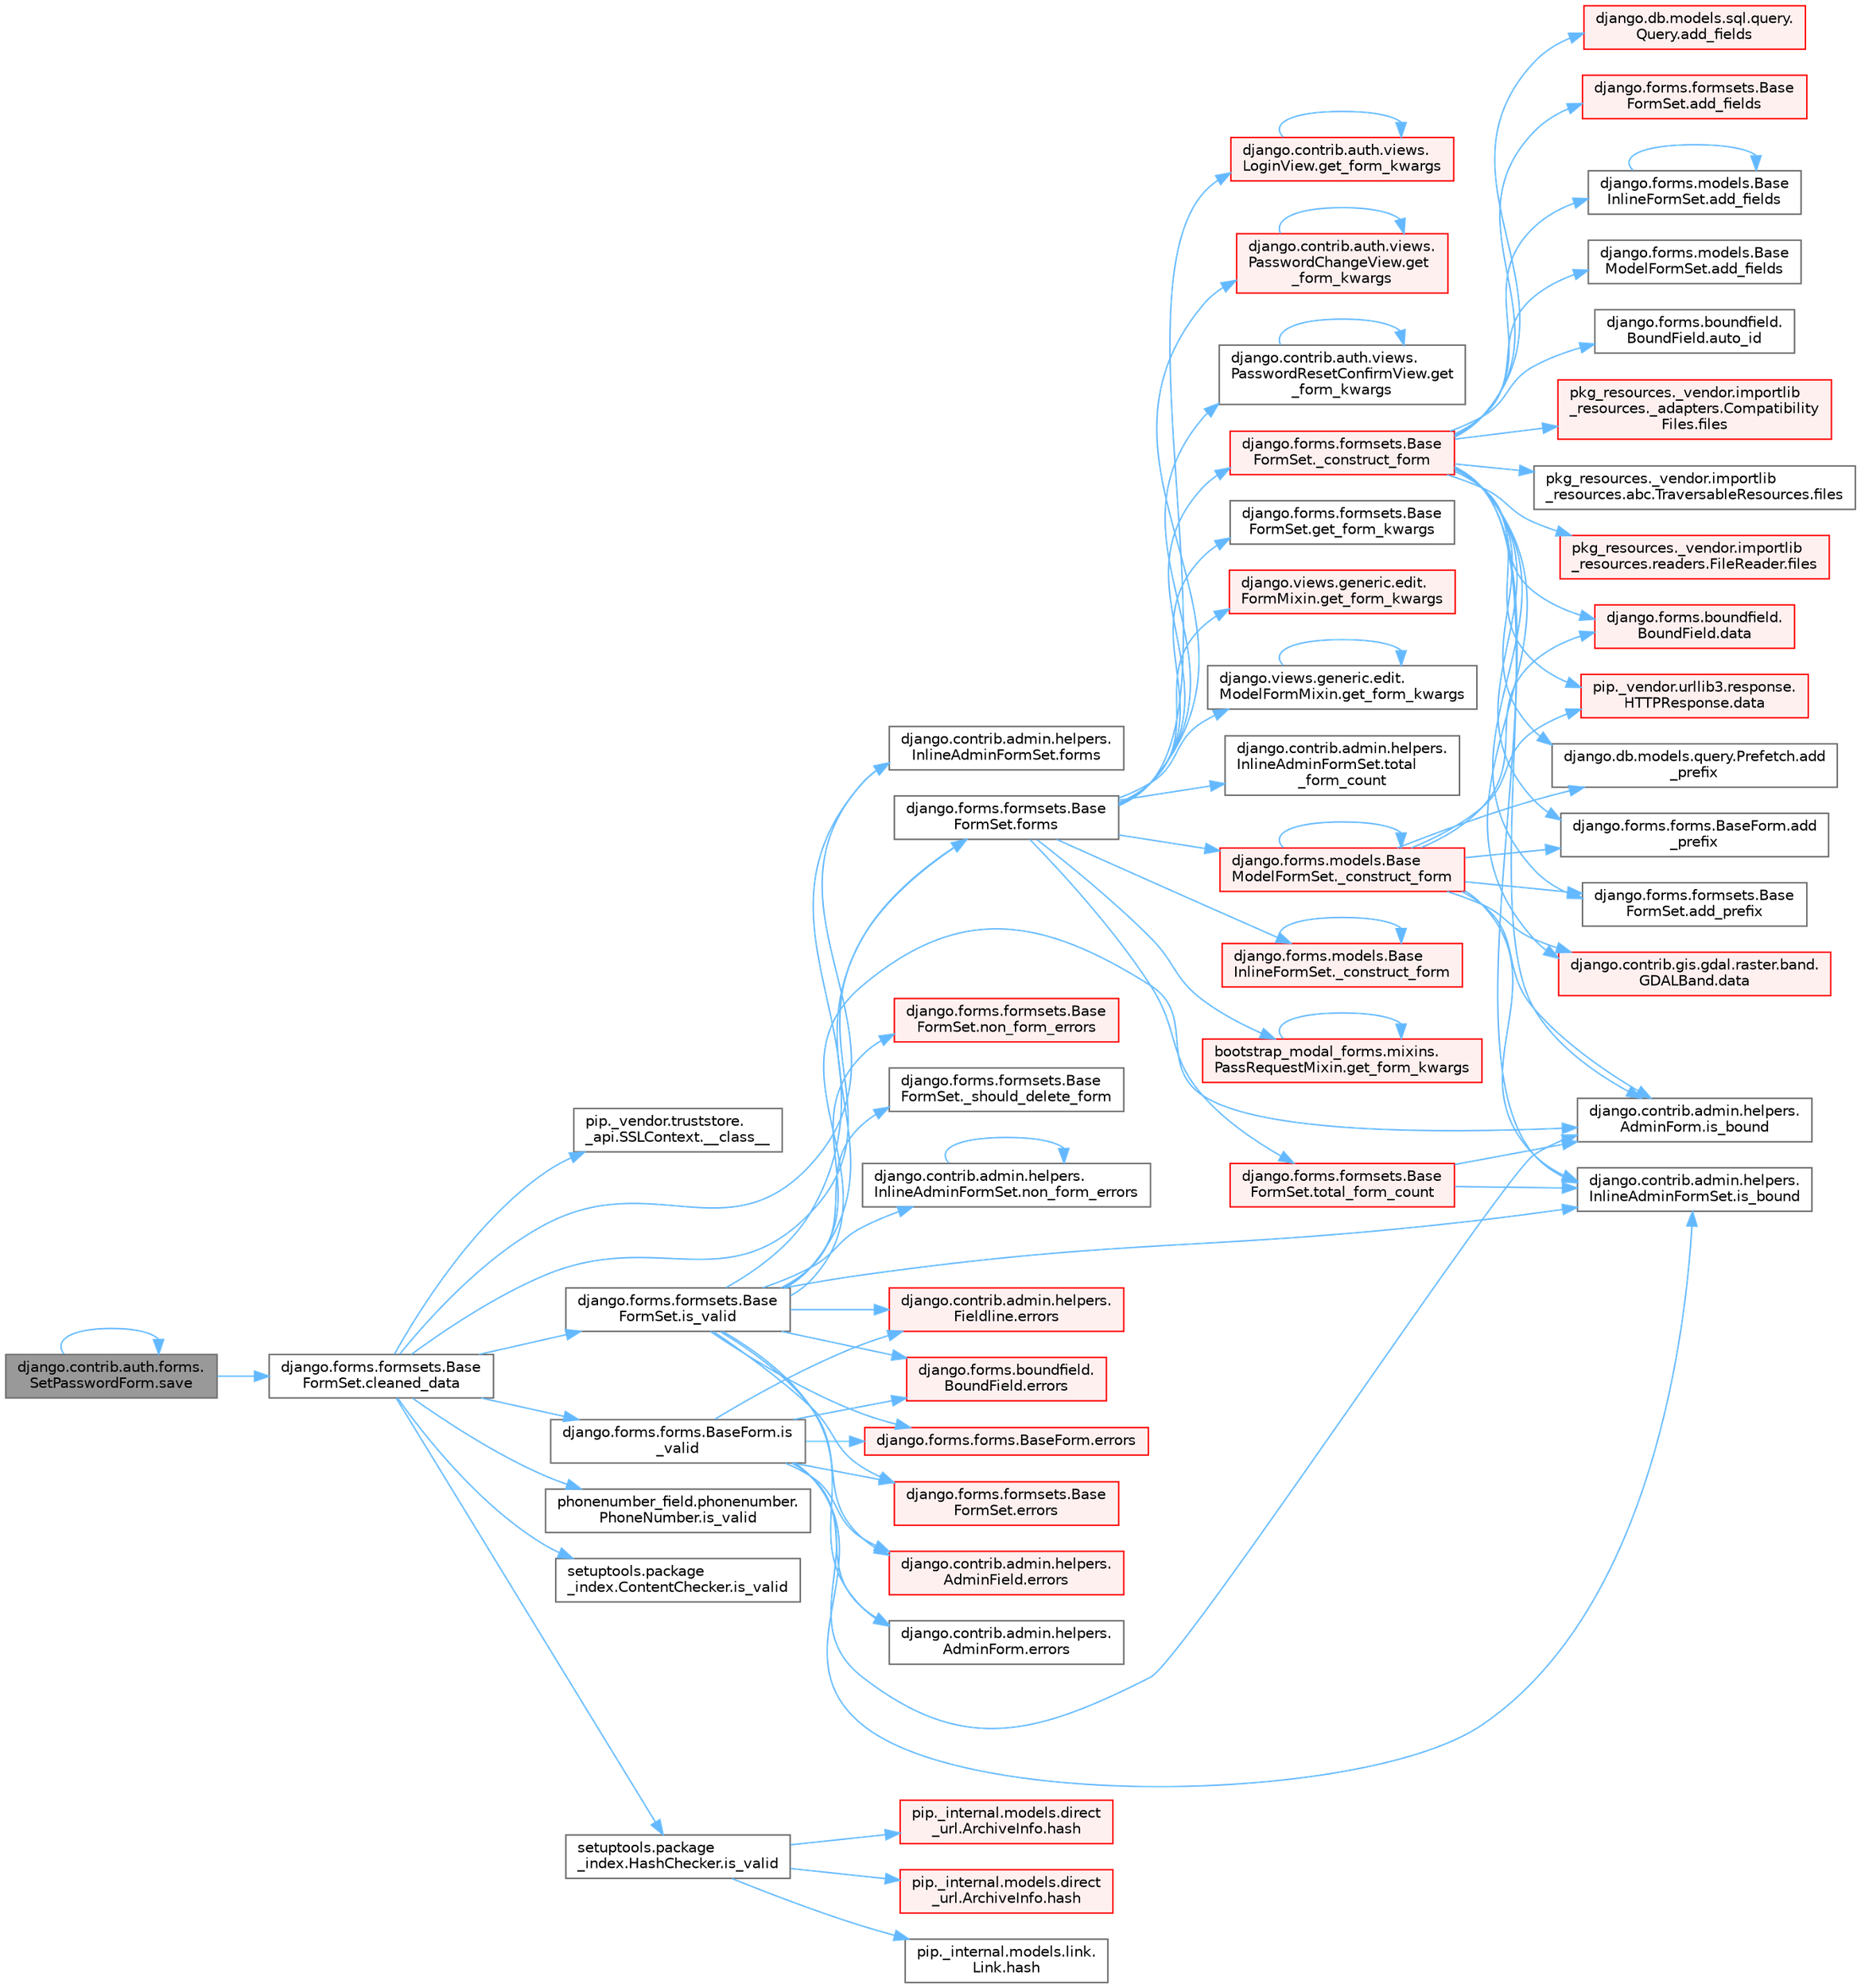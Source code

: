 digraph "django.contrib.auth.forms.SetPasswordForm.save"
{
 // LATEX_PDF_SIZE
  bgcolor="transparent";
  edge [fontname=Helvetica,fontsize=10,labelfontname=Helvetica,labelfontsize=10];
  node [fontname=Helvetica,fontsize=10,shape=box,height=0.2,width=0.4];
  rankdir="LR";
  Node1 [id="Node000001",label="django.contrib.auth.forms.\lSetPasswordForm.save",height=0.2,width=0.4,color="gray40", fillcolor="grey60", style="filled", fontcolor="black",tooltip=" "];
  Node1 -> Node2 [id="edge1_Node000001_Node000002",color="steelblue1",style="solid",tooltip=" "];
  Node2 [id="Node000002",label="django.forms.formsets.Base\lFormSet.cleaned_data",height=0.2,width=0.4,color="grey40", fillcolor="white", style="filled",URL="$classdjango_1_1forms_1_1formsets_1_1_base_form_set.html#ae51d85dd3faa160668adba372c4e87f7",tooltip=" "];
  Node2 -> Node3 [id="edge2_Node000002_Node000003",color="steelblue1",style="solid",tooltip=" "];
  Node3 [id="Node000003",label="pip._vendor.truststore.\l_api.SSLContext.__class__",height=0.2,width=0.4,color="grey40", fillcolor="white", style="filled",URL="$classpip_1_1__vendor_1_1truststore_1_1__api_1_1_s_s_l_context.html#a530861514f31eabaa3f513557d6e66de",tooltip=" "];
  Node2 -> Node4 [id="edge3_Node000002_Node000004",color="steelblue1",style="solid",tooltip=" "];
  Node4 [id="Node000004",label="django.contrib.admin.helpers.\lInlineAdminFormSet.forms",height=0.2,width=0.4,color="grey40", fillcolor="white", style="filled",URL="$classdjango_1_1contrib_1_1admin_1_1helpers_1_1_inline_admin_form_set.html#aab73a19b39b7eac47d39c4fe6b21ca51",tooltip=" "];
  Node2 -> Node5 [id="edge4_Node000002_Node000005",color="steelblue1",style="solid",tooltip=" "];
  Node5 [id="Node000005",label="django.forms.formsets.Base\lFormSet.forms",height=0.2,width=0.4,color="grey40", fillcolor="white", style="filled",URL="$classdjango_1_1forms_1_1formsets_1_1_base_form_set.html#a398234150267aa3c6dceaa20a7a507f1",tooltip=" "];
  Node5 -> Node6 [id="edge5_Node000005_Node000006",color="steelblue1",style="solid",tooltip=" "];
  Node6 [id="Node000006",label="django.forms.formsets.Base\lFormSet._construct_form",height=0.2,width=0.4,color="red", fillcolor="#FFF0F0", style="filled",URL="$classdjango_1_1forms_1_1formsets_1_1_base_form_set.html#a4a92b0779a5f5964325e73f9c8521fe8",tooltip=" "];
  Node6 -> Node7 [id="edge6_Node000006_Node000007",color="steelblue1",style="solid",tooltip=" "];
  Node7 [id="Node000007",label="django.db.models.sql.query.\lQuery.add_fields",height=0.2,width=0.4,color="red", fillcolor="#FFF0F0", style="filled",URL="$classdjango_1_1db_1_1models_1_1sql_1_1query_1_1_query.html#a86b6a93688b1029c5cc8095a6bc8b683",tooltip=" "];
  Node6 -> Node4486 [id="edge7_Node000006_Node004486",color="steelblue1",style="solid",tooltip=" "];
  Node4486 [id="Node004486",label="django.forms.formsets.Base\lFormSet.add_fields",height=0.2,width=0.4,color="red", fillcolor="#FFF0F0", style="filled",URL="$classdjango_1_1forms_1_1formsets_1_1_base_form_set.html#a9db7c4b565cef620c0195e8f424c3861",tooltip=" "];
  Node6 -> Node4489 [id="edge8_Node000006_Node004489",color="steelblue1",style="solid",tooltip=" "];
  Node4489 [id="Node004489",label="django.forms.models.Base\lInlineFormSet.add_fields",height=0.2,width=0.4,color="grey40", fillcolor="white", style="filled",URL="$classdjango_1_1forms_1_1models_1_1_base_inline_form_set.html#a8e14729fad18b2b23207dfeaffc15cb1",tooltip=" "];
  Node4489 -> Node4489 [id="edge9_Node004489_Node004489",color="steelblue1",style="solid",tooltip=" "];
  Node6 -> Node4490 [id="edge10_Node000006_Node004490",color="steelblue1",style="solid",tooltip=" "];
  Node4490 [id="Node004490",label="django.forms.models.Base\lModelFormSet.add_fields",height=0.2,width=0.4,color="grey40", fillcolor="white", style="filled",URL="$classdjango_1_1forms_1_1models_1_1_base_model_form_set.html#a7cbfcd0996447218ac3164fd6a1305bc",tooltip=" "];
  Node6 -> Node4491 [id="edge11_Node000006_Node004491",color="steelblue1",style="solid",tooltip=" "];
  Node4491 [id="Node004491",label="django.db.models.query.Prefetch.add\l_prefix",height=0.2,width=0.4,color="grey40", fillcolor="white", style="filled",URL="$classdjango_1_1db_1_1models_1_1query_1_1_prefetch.html#afb4d279a423967d5f32da91385163ef5",tooltip=" "];
  Node6 -> Node4492 [id="edge12_Node000006_Node004492",color="steelblue1",style="solid",tooltip=" "];
  Node4492 [id="Node004492",label="django.forms.forms.BaseForm.add\l_prefix",height=0.2,width=0.4,color="grey40", fillcolor="white", style="filled",URL="$classdjango_1_1forms_1_1forms_1_1_base_form.html#ae40cfd5224bffe1e658208d9733eb1cf",tooltip=" "];
  Node6 -> Node2253 [id="edge13_Node000006_Node002253",color="steelblue1",style="solid",tooltip=" "];
  Node2253 [id="Node002253",label="django.forms.formsets.Base\lFormSet.add_prefix",height=0.2,width=0.4,color="grey40", fillcolor="white", style="filled",URL="$classdjango_1_1forms_1_1formsets_1_1_base_form_set.html#a0498beaa50e1791022fde719a1e28ab8",tooltip=" "];
  Node6 -> Node1656 [id="edge14_Node000006_Node001656",color="steelblue1",style="solid",tooltip=" "];
  Node1656 [id="Node001656",label="django.forms.boundfield.\lBoundField.auto_id",height=0.2,width=0.4,color="grey40", fillcolor="white", style="filled",URL="$classdjango_1_1forms_1_1boundfield_1_1_bound_field.html#ae7b115e17041dcc8625b27f5e055a47c",tooltip=" "];
  Node6 -> Node274 [id="edge15_Node000006_Node000274",color="steelblue1",style="solid",tooltip=" "];
  Node274 [id="Node000274",label="django.contrib.gis.gdal.raster.band.\lGDALBand.data",height=0.2,width=0.4,color="red", fillcolor="#FFF0F0", style="filled",URL="$classdjango_1_1contrib_1_1gis_1_1gdal_1_1raster_1_1band_1_1_g_d_a_l_band.html#a5d37dc4c4d5a50a21b75460e75f9ee4d",tooltip=" "];
  Node6 -> Node352 [id="edge16_Node000006_Node000352",color="steelblue1",style="solid",tooltip=" "];
  Node352 [id="Node000352",label="django.forms.boundfield.\lBoundField.data",height=0.2,width=0.4,color="red", fillcolor="#FFF0F0", style="filled",URL="$classdjango_1_1forms_1_1boundfield_1_1_bound_field.html#ad38e19a5099c352218e82322f47b020c",tooltip=" "];
  Node6 -> Node353 [id="edge17_Node000006_Node000353",color="steelblue1",style="solid",tooltip=" "];
  Node353 [id="Node000353",label="pip._vendor.urllib3.response.\lHTTPResponse.data",height=0.2,width=0.4,color="red", fillcolor="#FFF0F0", style="filled",URL="$classpip_1_1__vendor_1_1urllib3_1_1response_1_1_h_t_t_p_response.html#abf3c538704803faf453331b0031f3bdd",tooltip=" "];
  Node6 -> Node2475 [id="edge18_Node000006_Node002475",color="steelblue1",style="solid",tooltip=" "];
  Node2475 [id="Node002475",label="pkg_resources._vendor.importlib\l_resources._adapters.Compatibility\lFiles.files",height=0.2,width=0.4,color="red", fillcolor="#FFF0F0", style="filled",URL="$classpkg__resources_1_1__vendor_1_1importlib__resources_1_1__adapters_1_1_compatibility_files.html#a8b9d338ee8b5f6f2b1b612d2835a5528",tooltip=" "];
  Node6 -> Node2476 [id="edge19_Node000006_Node002476",color="steelblue1",style="solid",tooltip=" "];
  Node2476 [id="Node002476",label="pkg_resources._vendor.importlib\l_resources.abc.TraversableResources.files",height=0.2,width=0.4,color="grey40", fillcolor="white", style="filled",URL="$classpkg__resources_1_1__vendor_1_1importlib__resources_1_1abc_1_1_traversable_resources.html#a355a5579db7885b20dd95b6175965f5b",tooltip=" "];
  Node6 -> Node2477 [id="edge20_Node000006_Node002477",color="steelblue1",style="solid",tooltip=" "];
  Node2477 [id="Node002477",label="pkg_resources._vendor.importlib\l_resources.readers.FileReader.files",height=0.2,width=0.4,color="red", fillcolor="#FFF0F0", style="filled",URL="$classpkg__resources_1_1__vendor_1_1importlib__resources_1_1readers_1_1_file_reader.html#ac80e1e3a22d012bbfb5f1b7a753bab21",tooltip=" "];
  Node6 -> Node2249 [id="edge21_Node000006_Node002249",color="steelblue1",style="solid",tooltip=" "];
  Node2249 [id="Node002249",label="django.contrib.admin.helpers.\lAdminForm.is_bound",height=0.2,width=0.4,color="grey40", fillcolor="white", style="filled",URL="$classdjango_1_1contrib_1_1admin_1_1helpers_1_1_admin_form.html#a3db6718d4233338252982b87421a1ae9",tooltip=" "];
  Node6 -> Node2250 [id="edge22_Node000006_Node002250",color="steelblue1",style="solid",tooltip=" "];
  Node2250 [id="Node002250",label="django.contrib.admin.helpers.\lInlineAdminFormSet.is_bound",height=0.2,width=0.4,color="grey40", fillcolor="white", style="filled",URL="$classdjango_1_1contrib_1_1admin_1_1helpers_1_1_inline_admin_form_set.html#a54ae697ea028b7ed3e193f059bc54a71",tooltip=" "];
  Node5 -> Node4493 [id="edge23_Node000005_Node004493",color="steelblue1",style="solid",tooltip=" "];
  Node4493 [id="Node004493",label="django.forms.models.Base\lInlineFormSet._construct_form",height=0.2,width=0.4,color="red", fillcolor="#FFF0F0", style="filled",URL="$classdjango_1_1forms_1_1models_1_1_base_inline_form_set.html#aed181a723beea830c7e6334b2aa775c3",tooltip=" "];
  Node4493 -> Node4493 [id="edge24_Node004493_Node004493",color="steelblue1",style="solid",tooltip=" "];
  Node5 -> Node4494 [id="edge25_Node000005_Node004494",color="steelblue1",style="solid",tooltip=" "];
  Node4494 [id="Node004494",label="django.forms.models.Base\lModelFormSet._construct_form",height=0.2,width=0.4,color="red", fillcolor="#FFF0F0", style="filled",URL="$classdjango_1_1forms_1_1models_1_1_base_model_form_set.html#a2318f52c4f2963f7674c8e15e2f3c324",tooltip=" "];
  Node4494 -> Node4494 [id="edge26_Node004494_Node004494",color="steelblue1",style="solid",tooltip=" "];
  Node4494 -> Node4491 [id="edge27_Node004494_Node004491",color="steelblue1",style="solid",tooltip=" "];
  Node4494 -> Node4492 [id="edge28_Node004494_Node004492",color="steelblue1",style="solid",tooltip=" "];
  Node4494 -> Node2253 [id="edge29_Node004494_Node002253",color="steelblue1",style="solid",tooltip=" "];
  Node4494 -> Node274 [id="edge30_Node004494_Node000274",color="steelblue1",style="solid",tooltip=" "];
  Node4494 -> Node352 [id="edge31_Node004494_Node000352",color="steelblue1",style="solid",tooltip=" "];
  Node4494 -> Node353 [id="edge32_Node004494_Node000353",color="steelblue1",style="solid",tooltip=" "];
  Node4494 -> Node2249 [id="edge33_Node004494_Node002249",color="steelblue1",style="solid",tooltip=" "];
  Node4494 -> Node2250 [id="edge34_Node004494_Node002250",color="steelblue1",style="solid",tooltip=" "];
  Node5 -> Node1959 [id="edge35_Node000005_Node001959",color="steelblue1",style="solid",tooltip=" "];
  Node1959 [id="Node001959",label="bootstrap_modal_forms.mixins.\lPassRequestMixin.get_form_kwargs",height=0.2,width=0.4,color="red", fillcolor="#FFF0F0", style="filled",URL="$classbootstrap__modal__forms_1_1mixins_1_1_pass_request_mixin.html#ad4ae849823f332bb1016a8508cb34ee3",tooltip=" "];
  Node1959 -> Node1959 [id="edge36_Node001959_Node001959",color="steelblue1",style="solid",tooltip=" "];
  Node5 -> Node1960 [id="edge37_Node000005_Node001960",color="steelblue1",style="solid",tooltip=" "];
  Node1960 [id="Node001960",label="django.contrib.auth.views.\lLoginView.get_form_kwargs",height=0.2,width=0.4,color="red", fillcolor="#FFF0F0", style="filled",URL="$classdjango_1_1contrib_1_1auth_1_1views_1_1_login_view.html#a2eba98b8c16c8a98348679ea2c921d25",tooltip=" "];
  Node1960 -> Node1960 [id="edge38_Node001960_Node001960",color="steelblue1",style="solid",tooltip=" "];
  Node5 -> Node1961 [id="edge39_Node000005_Node001961",color="steelblue1",style="solid",tooltip=" "];
  Node1961 [id="Node001961",label="django.contrib.auth.views.\lPasswordChangeView.get\l_form_kwargs",height=0.2,width=0.4,color="red", fillcolor="#FFF0F0", style="filled",URL="$classdjango_1_1contrib_1_1auth_1_1views_1_1_password_change_view.html#a553cf3e37e5a2c05db774e580cbcc038",tooltip=" "];
  Node1961 -> Node1961 [id="edge40_Node001961_Node001961",color="steelblue1",style="solid",tooltip=" "];
  Node5 -> Node1962 [id="edge41_Node000005_Node001962",color="steelblue1",style="solid",tooltip=" "];
  Node1962 [id="Node001962",label="django.contrib.auth.views.\lPasswordResetConfirmView.get\l_form_kwargs",height=0.2,width=0.4,color="grey40", fillcolor="white", style="filled",URL="$classdjango_1_1contrib_1_1auth_1_1views_1_1_password_reset_confirm_view.html#a370c4fdedb3f2a2550450e2dbdb1bb80",tooltip=" "];
  Node1962 -> Node1962 [id="edge42_Node001962_Node001962",color="steelblue1",style="solid",tooltip=" "];
  Node5 -> Node1963 [id="edge43_Node000005_Node001963",color="steelblue1",style="solid",tooltip=" "];
  Node1963 [id="Node001963",label="django.forms.formsets.Base\lFormSet.get_form_kwargs",height=0.2,width=0.4,color="grey40", fillcolor="white", style="filled",URL="$classdjango_1_1forms_1_1formsets_1_1_base_form_set.html#aaae42461c58f5266a1e98419c8f79902",tooltip=" "];
  Node5 -> Node1964 [id="edge44_Node000005_Node001964",color="steelblue1",style="solid",tooltip=" "];
  Node1964 [id="Node001964",label="django.views.generic.edit.\lFormMixin.get_form_kwargs",height=0.2,width=0.4,color="red", fillcolor="#FFF0F0", style="filled",URL="$classdjango_1_1views_1_1generic_1_1edit_1_1_form_mixin.html#a7e8c141b6c4efa8727e7f06322969249",tooltip=" "];
  Node5 -> Node1967 [id="edge45_Node000005_Node001967",color="steelblue1",style="solid",tooltip=" "];
  Node1967 [id="Node001967",label="django.views.generic.edit.\lModelFormMixin.get_form_kwargs",height=0.2,width=0.4,color="grey40", fillcolor="white", style="filled",URL="$classdjango_1_1views_1_1generic_1_1edit_1_1_model_form_mixin.html#acb08afab46e151c93364f9ceca55d786",tooltip=" "];
  Node1967 -> Node1967 [id="edge46_Node001967_Node001967",color="steelblue1",style="solid",tooltip=" "];
  Node5 -> Node2259 [id="edge47_Node000005_Node002259",color="steelblue1",style="solid",tooltip=" "];
  Node2259 [id="Node002259",label="django.contrib.admin.helpers.\lInlineAdminFormSet.total\l_form_count",height=0.2,width=0.4,color="grey40", fillcolor="white", style="filled",URL="$classdjango_1_1contrib_1_1admin_1_1helpers_1_1_inline_admin_form_set.html#a875279fc2106dd77d68f94726a4343b3",tooltip=" "];
  Node5 -> Node2260 [id="edge48_Node000005_Node002260",color="steelblue1",style="solid",tooltip=" "];
  Node2260 [id="Node002260",label="django.forms.formsets.Base\lFormSet.total_form_count",height=0.2,width=0.4,color="red", fillcolor="#FFF0F0", style="filled",URL="$classdjango_1_1forms_1_1formsets_1_1_base_form_set.html#a6f385fb1509469e7b3071b42ad2dc945",tooltip=" "];
  Node2260 -> Node2249 [id="edge49_Node002260_Node002249",color="steelblue1",style="solid",tooltip=" "];
  Node2260 -> Node2250 [id="edge50_Node002260_Node002250",color="steelblue1",style="solid",tooltip=" "];
  Node2 -> Node2223 [id="edge51_Node000002_Node002223",color="steelblue1",style="solid",tooltip=" "];
  Node2223 [id="Node002223",label="django.forms.forms.BaseForm.is\l_valid",height=0.2,width=0.4,color="grey40", fillcolor="white", style="filled",URL="$classdjango_1_1forms_1_1forms_1_1_base_form.html#a8be15c9eaccca682a18c7d3f13802cc4",tooltip=" "];
  Node2223 -> Node522 [id="edge52_Node002223_Node000522",color="steelblue1",style="solid",tooltip=" "];
  Node522 [id="Node000522",label="django.contrib.admin.helpers.\lAdminField.errors",height=0.2,width=0.4,color="red", fillcolor="#FFF0F0", style="filled",URL="$classdjango_1_1contrib_1_1admin_1_1helpers_1_1_admin_field.html#a2ed7041739e06b7ebeb076401379c675",tooltip=" "];
  Node2223 -> Node523 [id="edge53_Node002223_Node000523",color="steelblue1",style="solid",tooltip=" "];
  Node523 [id="Node000523",label="django.contrib.admin.helpers.\lAdminForm.errors",height=0.2,width=0.4,color="grey40", fillcolor="white", style="filled",URL="$classdjango_1_1contrib_1_1admin_1_1helpers_1_1_admin_form.html#a3ccc9540a232de721c24f95c26a2b34a",tooltip=" "];
  Node2223 -> Node524 [id="edge54_Node002223_Node000524",color="steelblue1",style="solid",tooltip=" "];
  Node524 [id="Node000524",label="django.contrib.admin.helpers.\lFieldline.errors",height=0.2,width=0.4,color="red", fillcolor="#FFF0F0", style="filled",URL="$classdjango_1_1contrib_1_1admin_1_1helpers_1_1_fieldline.html#ac0094313ce4b91212414f914a381499d",tooltip=" "];
  Node2223 -> Node539 [id="edge55_Node002223_Node000539",color="steelblue1",style="solid",tooltip=" "];
  Node539 [id="Node000539",label="django.forms.boundfield.\lBoundField.errors",height=0.2,width=0.4,color="red", fillcolor="#FFF0F0", style="filled",URL="$classdjango_1_1forms_1_1boundfield_1_1_bound_field.html#a47569da22ccdcdd1bb15a2506a0a5f6e",tooltip=" "];
  Node2223 -> Node1714 [id="edge56_Node002223_Node001714",color="steelblue1",style="solid",tooltip=" "];
  Node1714 [id="Node001714",label="django.forms.forms.BaseForm.errors",height=0.2,width=0.4,color="red", fillcolor="#FFF0F0", style="filled",URL="$classdjango_1_1forms_1_1forms_1_1_base_form.html#aca47cb75eb6c321d1c429b33eca94d49",tooltip=" "];
  Node2223 -> Node2224 [id="edge57_Node002223_Node002224",color="steelblue1",style="solid",tooltip=" "];
  Node2224 [id="Node002224",label="django.forms.formsets.Base\lFormSet.errors",height=0.2,width=0.4,color="red", fillcolor="#FFF0F0", style="filled",URL="$classdjango_1_1forms_1_1formsets_1_1_base_form_set.html#a9e249e2240c3ae2775249e3d3da42020",tooltip=" "];
  Node2223 -> Node2249 [id="edge58_Node002223_Node002249",color="steelblue1",style="solid",tooltip=" "];
  Node2223 -> Node2250 [id="edge59_Node002223_Node002250",color="steelblue1",style="solid",tooltip=" "];
  Node2 -> Node2261 [id="edge60_Node000002_Node002261",color="steelblue1",style="solid",tooltip=" "];
  Node2261 [id="Node002261",label="django.forms.formsets.Base\lFormSet.is_valid",height=0.2,width=0.4,color="grey40", fillcolor="white", style="filled",URL="$classdjango_1_1forms_1_1formsets_1_1_base_form_set.html#a713477cfb7c01e723400df62b49c250c",tooltip=" "];
  Node2261 -> Node2252 [id="edge61_Node002261_Node002252",color="steelblue1",style="solid",tooltip=" "];
  Node2252 [id="Node002252",label="django.forms.formsets.Base\lFormSet._should_delete_form",height=0.2,width=0.4,color="grey40", fillcolor="white", style="filled",URL="$classdjango_1_1forms_1_1formsets_1_1_base_form_set.html#a4c4f89a542f15dcb367e018a44444118",tooltip=" "];
  Node2261 -> Node522 [id="edge62_Node002261_Node000522",color="steelblue1",style="solid",tooltip=" "];
  Node2261 -> Node523 [id="edge63_Node002261_Node000523",color="steelblue1",style="solid",tooltip=" "];
  Node2261 -> Node524 [id="edge64_Node002261_Node000524",color="steelblue1",style="solid",tooltip=" "];
  Node2261 -> Node539 [id="edge65_Node002261_Node000539",color="steelblue1",style="solid",tooltip=" "];
  Node2261 -> Node1714 [id="edge66_Node002261_Node001714",color="steelblue1",style="solid",tooltip=" "];
  Node2261 -> Node2224 [id="edge67_Node002261_Node002224",color="steelblue1",style="solid",tooltip=" "];
  Node2261 -> Node4 [id="edge68_Node002261_Node000004",color="steelblue1",style="solid",tooltip=" "];
  Node2261 -> Node5 [id="edge69_Node002261_Node000005",color="steelblue1",style="solid",tooltip=" "];
  Node2261 -> Node2249 [id="edge70_Node002261_Node002249",color="steelblue1",style="solid",tooltip=" "];
  Node2261 -> Node2250 [id="edge71_Node002261_Node002250",color="steelblue1",style="solid",tooltip=" "];
  Node2261 -> Node2262 [id="edge72_Node002261_Node002262",color="steelblue1",style="solid",tooltip=" "];
  Node2262 [id="Node002262",label="django.contrib.admin.helpers.\lInlineAdminFormSet.non_form_errors",height=0.2,width=0.4,color="grey40", fillcolor="white", style="filled",URL="$classdjango_1_1contrib_1_1admin_1_1helpers_1_1_inline_admin_form_set.html#ae6c5e4e232e75026288705aa7012991f",tooltip=" "];
  Node2262 -> Node2262 [id="edge73_Node002262_Node002262",color="steelblue1",style="solid",tooltip=" "];
  Node2261 -> Node2263 [id="edge74_Node002261_Node002263",color="steelblue1",style="solid",tooltip=" "];
  Node2263 [id="Node002263",label="django.forms.formsets.Base\lFormSet.non_form_errors",height=0.2,width=0.4,color="red", fillcolor="#FFF0F0", style="filled",URL="$classdjango_1_1forms_1_1formsets_1_1_base_form_set.html#a8b499fb5fdd72c59134bf40aeac2de3c",tooltip=" "];
  Node2 -> Node2264 [id="edge75_Node000002_Node002264",color="steelblue1",style="solid",tooltip=" "];
  Node2264 [id="Node002264",label="phonenumber_field.phonenumber.\lPhoneNumber.is_valid",height=0.2,width=0.4,color="grey40", fillcolor="white", style="filled",URL="$classphonenumber__field_1_1phonenumber_1_1_phone_number.html#ab4a207ff084a17737b18a5074096b074",tooltip=" "];
  Node2 -> Node2265 [id="edge76_Node000002_Node002265",color="steelblue1",style="solid",tooltip=" "];
  Node2265 [id="Node002265",label="setuptools.package\l_index.ContentChecker.is_valid",height=0.2,width=0.4,color="grey40", fillcolor="white", style="filled",URL="$classsetuptools_1_1package__index_1_1_content_checker.html#a0f25c22bc08b2207a610d84de76fbc4b",tooltip=" "];
  Node2 -> Node2266 [id="edge77_Node000002_Node002266",color="steelblue1",style="solid",tooltip=" "];
  Node2266 [id="Node002266",label="setuptools.package\l_index.HashChecker.is_valid",height=0.2,width=0.4,color="grey40", fillcolor="white", style="filled",URL="$classsetuptools_1_1package__index_1_1_hash_checker.html#adaab57af90d7d0a3b5aa4e6d0449aef5",tooltip=" "];
  Node2266 -> Node2267 [id="edge78_Node002266_Node002267",color="steelblue1",style="solid",tooltip=" "];
  Node2267 [id="Node002267",label="pip._internal.models.direct\l_url.ArchiveInfo.hash",height=0.2,width=0.4,color="red", fillcolor="#FFF0F0", style="filled",URL="$classpip_1_1__internal_1_1models_1_1direct__url_1_1_archive_info.html#a0ffc8766f9e16ceac2cfcd49b67ac5c5",tooltip=" "];
  Node2266 -> Node2269 [id="edge79_Node002266_Node002269",color="steelblue1",style="solid",tooltip=" "];
  Node2269 [id="Node002269",label="pip._internal.models.direct\l_url.ArchiveInfo.hash",height=0.2,width=0.4,color="red", fillcolor="#FFF0F0", style="filled",URL="$classpip_1_1__internal_1_1models_1_1direct__url_1_1_archive_info.html#a57b11be2643e2f72c5d69051ce2157c8",tooltip=" "];
  Node2266 -> Node2690 [id="edge80_Node002266_Node002690",color="steelblue1",style="solid",tooltip=" "];
  Node2690 [id="Node002690",label="pip._internal.models.link.\lLink.hash",height=0.2,width=0.4,color="grey40", fillcolor="white", style="filled",URL="$classpip_1_1__internal_1_1models_1_1link_1_1_link.html#a9d79621efd16f7c320ee3fdd6d8585b5",tooltip=" "];
  Node1 -> Node1 [id="edge81_Node000001_Node000001",color="steelblue1",style="solid",tooltip=" "];
}
